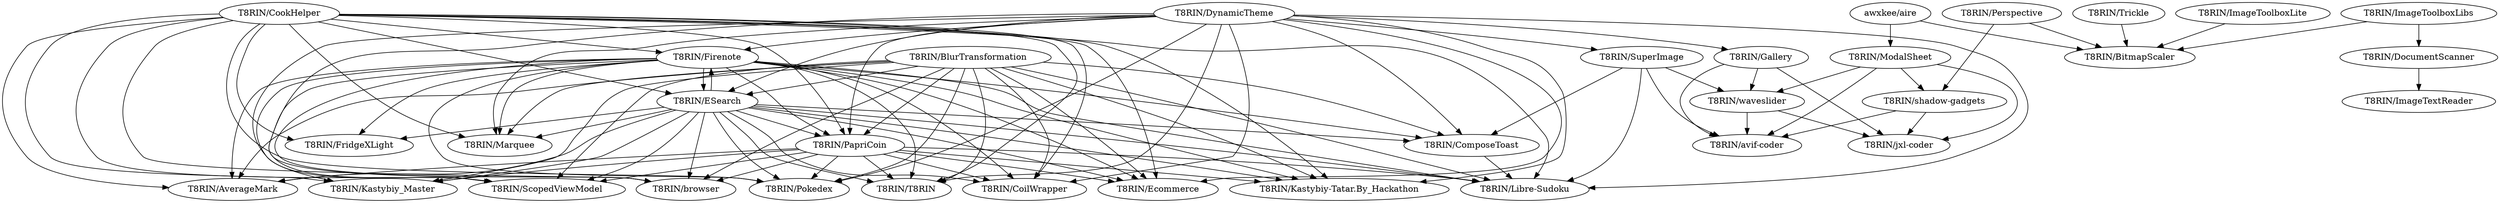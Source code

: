 digraph G {
"T8RIN/CookHelper" -> "T8RIN/Firenote"
"T8RIN/CookHelper" -> "T8RIN/Ecommerce"
"T8RIN/CookHelper" -> "T8RIN/browser"
"T8RIN/CookHelper" -> "T8RIN/ESearch"
"T8RIN/CookHelper" -> "T8RIN/T8RIN"
"T8RIN/CookHelper" -> "T8RIN/Kastybiy-Tatar.By_Hackathon"
"T8RIN/CookHelper" -> "T8RIN/Kastybiy_Master"
"T8RIN/CookHelper" -> "T8RIN/Pokedex"
"T8RIN/CookHelper" -> "T8RIN/AverageMark"
"T8RIN/CookHelper" -> "T8RIN/CoilWrapper"
"T8RIN/CookHelper" -> "T8RIN/ScopedViewModel"
"T8RIN/CookHelper" -> "T8RIN/PapriCoin"
"T8RIN/CookHelper" -> "T8RIN/Libre-Sudoku"
"T8RIN/CookHelper" -> "T8RIN/FridgeXLight"
"T8RIN/CookHelper" -> "T8RIN/Marquee"
"T8RIN/ESearch" -> "T8RIN/Ecommerce"
"T8RIN/ESearch" -> "T8RIN/browser"
"T8RIN/ESearch" -> "T8RIN/AverageMark"
"T8RIN/ESearch" -> "T8RIN/ScopedViewModel"
"T8RIN/ESearch" -> "T8RIN/T8RIN"
"T8RIN/ESearch" -> "T8RIN/Kastybiy-Tatar.By_Hackathon"
"T8RIN/ESearch" -> "T8RIN/Kastybiy_Master"
"T8RIN/ESearch" -> "T8RIN/CoilWrapper"
"T8RIN/ESearch" -> "T8RIN/Pokedex"
"T8RIN/ESearch" -> "T8RIN/Firenote"
"T8RIN/ESearch" -> "T8RIN/Libre-Sudoku"
"T8RIN/ESearch" -> "T8RIN/PapriCoin"
"T8RIN/ESearch" -> "T8RIN/Marquee"
"T8RIN/ESearch" -> "T8RIN/ComposeToast"
"T8RIN/ESearch" -> "T8RIN/FridgeXLight"
"T8RIN/Firenote" -> "T8RIN/Ecommerce"
"T8RIN/Firenote" -> "T8RIN/browser"
"T8RIN/Firenote" -> "T8RIN/Kastybiy_Master"
"T8RIN/Firenote" -> "T8RIN/ESearch"
"T8RIN/Firenote" -> "T8RIN/AverageMark"
"T8RIN/Firenote" -> "T8RIN/CoilWrapper"
"T8RIN/Firenote" -> "T8RIN/Kastybiy-Tatar.By_Hackathon"
"T8RIN/Firenote" -> "T8RIN/PapriCoin"
"T8RIN/Firenote" -> "T8RIN/T8RIN"
"T8RIN/Firenote" -> "T8RIN/Pokedex"
"T8RIN/Firenote" -> "T8RIN/ScopedViewModel"
"T8RIN/Firenote" -> "T8RIN/Libre-Sudoku"
"T8RIN/Firenote" -> "T8RIN/Marquee"
"T8RIN/Firenote" -> "T8RIN/FridgeXLight"
"T8RIN/Firenote" -> "T8RIN/ComposeToast"
"T8RIN/PapriCoin" -> "T8RIN/browser"
"T8RIN/PapriCoin" -> "T8RIN/Kastybiy_Master"
"T8RIN/PapriCoin" -> "T8RIN/AverageMark"
"T8RIN/PapriCoin" -> "T8RIN/Kastybiy-Tatar.By_Hackathon"
"T8RIN/PapriCoin" -> "T8RIN/Ecommerce"
"T8RIN/PapriCoin" -> "T8RIN/ScopedViewModel"
"T8RIN/PapriCoin" -> "T8RIN/Pokedex"
"T8RIN/PapriCoin" -> "T8RIN/T8RIN"
"T8RIN/PapriCoin" -> "T8RIN/CoilWrapper"
"T8RIN/PapriCoin" -> "T8RIN/Libre-Sudoku"
"T8RIN/BlurTransformation" -> "T8RIN/Libre-Sudoku"
"T8RIN/BlurTransformation" -> "T8RIN/Marquee"
"T8RIN/BlurTransformation" -> "T8RIN/browser"
"T8RIN/BlurTransformation" -> "T8RIN/ComposeToast"
"T8RIN/BlurTransformation" -> "T8RIN/ScopedViewModel"
"T8RIN/BlurTransformation" -> "T8RIN/CoilWrapper"
"T8RIN/BlurTransformation" -> "T8RIN/Ecommerce"
"T8RIN/BlurTransformation" -> "T8RIN/T8RIN"
"T8RIN/BlurTransformation" -> "T8RIN/AverageMark"
"T8RIN/BlurTransformation" -> "T8RIN/Kastybiy-Tatar.By_Hackathon"
"T8RIN/BlurTransformation" -> "T8RIN/Kastybiy_Master"
"T8RIN/BlurTransformation" -> "T8RIN/Pokedex"
"T8RIN/BlurTransformation" -> "T8RIN/ESearch"
"T8RIN/BlurTransformation" -> "T8RIN/PapriCoin"
"T8RIN/ComposeToast" -> "T8RIN/Libre-Sudoku"
"T8RIN/Gallery" -> "T8RIN/avif-coder"
"T8RIN/Gallery" -> "T8RIN/waveslider"
"T8RIN/Gallery" -> "T8RIN/jxl-coder"
"T8RIN/DynamicTheme" -> "T8RIN/Libre-Sudoku"
"T8RIN/DynamicTheme" -> "T8RIN/SuperImage"
"T8RIN/DynamicTheme" -> "T8RIN/Firenote"
"T8RIN/DynamicTheme" -> "T8RIN/browser"
"T8RIN/DynamicTheme" -> "T8RIN/Marquee"
"T8RIN/DynamicTheme" -> "T8RIN/Kastybiy-Tatar.By_Hackathon"
"T8RIN/DynamicTheme" -> "T8RIN/ESearch"
"T8RIN/DynamicTheme" -> "T8RIN/T8RIN"
"T8RIN/DynamicTheme" -> "T8RIN/Ecommerce"
"T8RIN/DynamicTheme" -> "T8RIN/ScopedViewModel"
"T8RIN/DynamicTheme" -> "T8RIN/PapriCoin"
"T8RIN/DynamicTheme" -> "T8RIN/ComposeToast"
"T8RIN/DynamicTheme" -> "T8RIN/CoilWrapper"
"T8RIN/DynamicTheme" -> "T8RIN/Pokedex"
"T8RIN/DynamicTheme" -> "T8RIN/Gallery"
"T8RIN/SuperImage" -> "T8RIN/avif-coder"
"T8RIN/SuperImage" -> "T8RIN/ComposeToast"
"T8RIN/SuperImage" -> "T8RIN/waveslider"
"T8RIN/SuperImage" -> "T8RIN/Libre-Sudoku"
"T8RIN/waveslider" -> "T8RIN/avif-coder"
"T8RIN/waveslider" -> "T8RIN/jxl-coder"
"T8RIN/ModalSheet" -> "T8RIN/avif-coder"
"T8RIN/ModalSheet" -> "T8RIN/waveslider"
"T8RIN/ModalSheet" -> "T8RIN/jxl-coder"
"T8RIN/ModalSheet" -> "T8RIN/shadow-gadgets"
"T8RIN/shadow-gadgets" -> "T8RIN/jxl-coder"
"T8RIN/shadow-gadgets" -> "T8RIN/avif-coder"
"awxkee/aire" -> "T8RIN/BitmapScaler"
"awxkee/aire" -> "T8RIN/ModalSheet"
"T8RIN/ImageToolboxLite" -> "T8RIN/BitmapScaler"
"T8RIN/Perspective" -> "T8RIN/shadow-gadgets"
"T8RIN/Perspective" -> "T8RIN/BitmapScaler"
"T8RIN/ImageToolboxLibs" -> "T8RIN/BitmapScaler"
"T8RIN/ImageToolboxLibs" -> "T8RIN/DocumentScanner"
"T8RIN/DocumentScanner" -> "T8RIN/ImageTextReader"
"T8RIN/Trickle" -> "T8RIN/BitmapScaler"
"T8RIN/CookHelper" ["l"="0.101,45.074"]
"T8RIN/Firenote" ["l"="0.114,45.071"]
"T8RIN/Ecommerce" ["l"="0.101,45.061"]
"T8RIN/browser" ["l"="0.135,45.084"]
"T8RIN/ESearch" ["l"="0.12,45.079"]
"T8RIN/T8RIN" ["l"="0.087,45.075"]
"T8RIN/Kastybiy-Tatar.By_Hackathon" ["l"="0.128,45.09"]
"T8RIN/Kastybiy_Master" ["l"="0.086,45.088"]
"T8RIN/Pokedex" ["l"="0.104,45.092"]
"T8RIN/AverageMark" ["l"="0.087,45.068"]
"T8RIN/CoilWrapper" ["l"="0.116,45.096"]
"T8RIN/ScopedViewModel" ["l"="0.117,45.089"]
"T8RIN/PapriCoin" ["l"="0.099,45.083"]
"T8RIN/Libre-Sudoku" ["l"="0.116,45.059"]
"T8RIN/FridgeXLight" ["l"="0.141,45.066"]
"T8RIN/Marquee" ["l"="0.14,45.076"]
"T8RIN/ComposeToast" ["l"="0.128,45.058"]
"T8RIN/BlurTransformation" ["l"="0.11,45.08"]
"T8RIN/Gallery" ["l"="0.152,45.042"]
"T8RIN/avif-coder" ["l"="0.152,45.025"]
"T8RIN/waveslider" ["l"="0.162,45.033"]
"T8RIN/jxl-coder" ["l"="0.164,45.024"]
"T8RIN/DynamicTheme" ["l"="0.125,45.069"]
"T8RIN/SuperImage" ["l"="0.137,45.044"]
"T8RIN/ModalSheet" ["l"="0.175,45.016"]
"T8RIN/shadow-gadgets" ["l"="0.164,45.008"]
"awxkee/aire" ["l"="0.193,45.001"]
"T8RIN/BitmapScaler" ["l"="0.199,44.983"]
"T8RIN/ImageToolboxLite" ["l"="0.219,44.975"]
"T8RIN/Perspective" ["l"="0.178,44.992"]
"T8RIN/ImageToolboxLibs" ["l"="0.199,44.964"]
"T8RIN/DocumentScanner" ["l"="0.205,44.948"]
"T8RIN/ImageTextReader" ["l"="0.212,44.935"]
"T8RIN/Trickle" ["l"="0.216,44.989"]
}